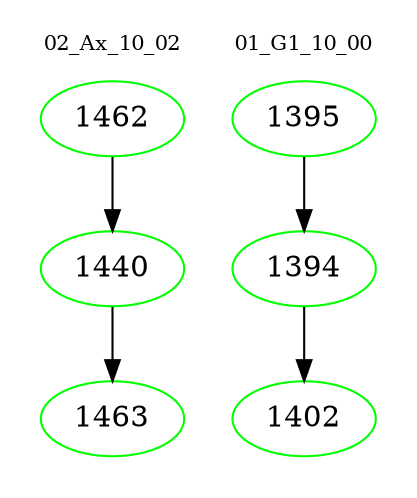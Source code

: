 digraph{
subgraph cluster_0 {
color = white
label = "02_Ax_10_02";
fontsize=10;
T0_1462 [label="1462", color="green"]
T0_1462 -> T0_1440 [color="black"]
T0_1440 [label="1440", color="green"]
T0_1440 -> T0_1463 [color="black"]
T0_1463 [label="1463", color="green"]
}
subgraph cluster_1 {
color = white
label = "01_G1_10_00";
fontsize=10;
T1_1395 [label="1395", color="green"]
T1_1395 -> T1_1394 [color="black"]
T1_1394 [label="1394", color="green"]
T1_1394 -> T1_1402 [color="black"]
T1_1402 [label="1402", color="green"]
}
}
